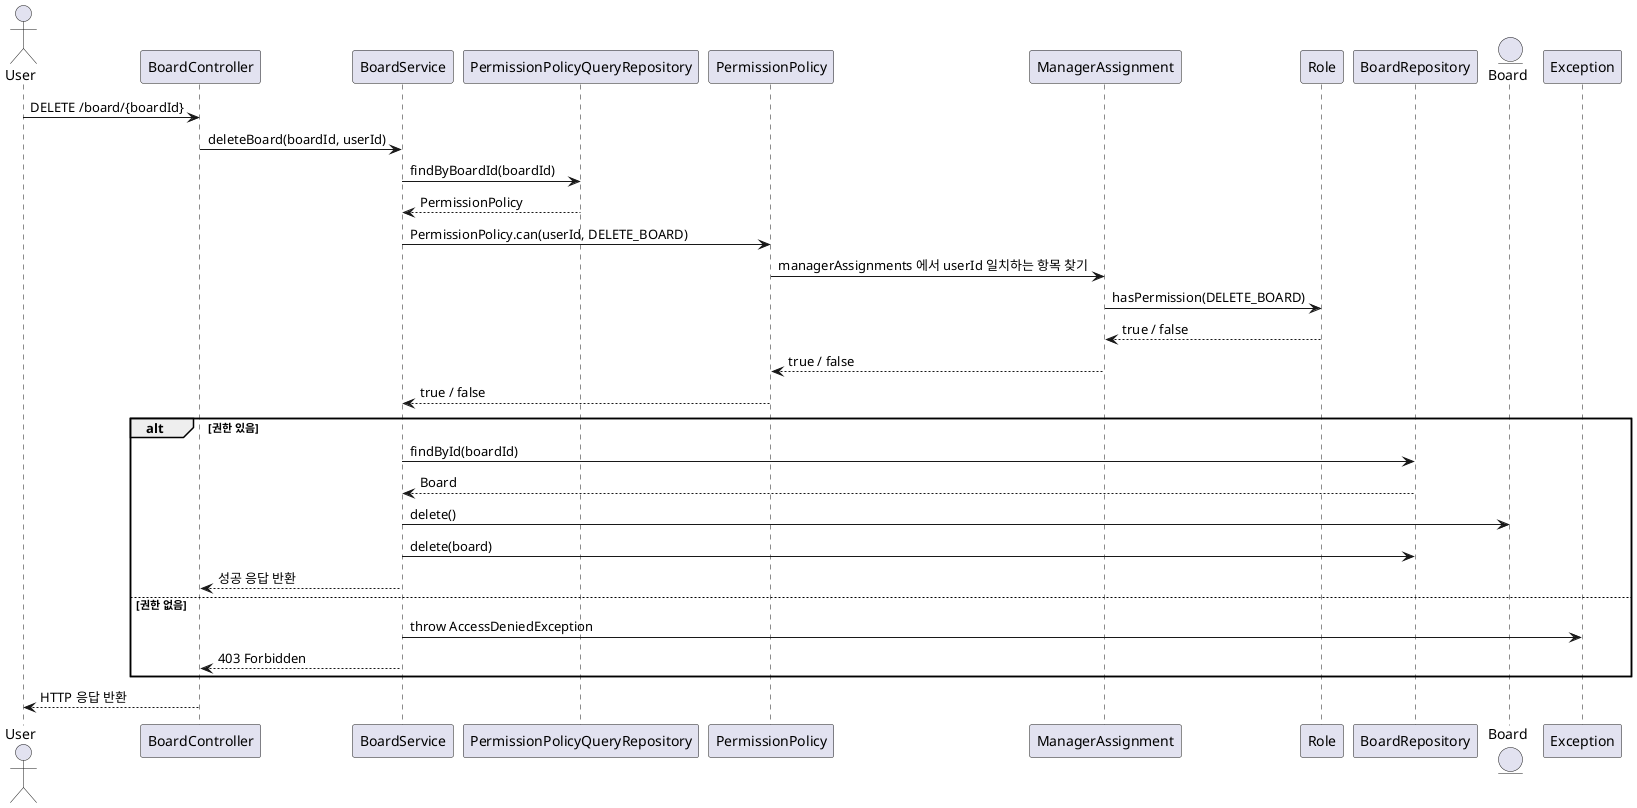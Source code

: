 @startuml
actor User
participant BoardController
participant BoardService
participant PermissionPolicyQueryRepository
participant PermissionPolicy
participant ManagerAssignment
participant Role
participant BoardRepository
Entity Board

User -> BoardController : DELETE /board/{boardId}
BoardController -> BoardService : deleteBoard(boardId, userId)

BoardService -> PermissionPolicyQueryRepository : findByBoardId(boardId)
PermissionPolicyQueryRepository --> BoardService : PermissionPolicy

BoardService -> PermissionPolicy : PermissionPolicy.can(userId, DELETE_BOARD)
PermissionPolicy -> ManagerAssignment : managerAssignments 에서 userId 일치하는 항목 찾기
ManagerAssignment -> Role : hasPermission(DELETE_BOARD)
Role --> ManagerAssignment : true / false
ManagerAssignment --> PermissionPolicy : true / false
PermissionPolicy --> BoardService : true / false

alt 권한 있음
    BoardService -> BoardRepository : findById(boardId)
    BoardRepository --> BoardService : Board

    BoardService -> Board : delete()
    BoardService -> BoardRepository : delete(board)
    BoardService --> BoardController : 성공 응답 반환
else 권한 없음
    BoardService -> Exception : throw AccessDeniedException
    BoardService --> BoardController : 403 Forbidden
end

BoardController --> User : HTTP 응답 반환
@enduml